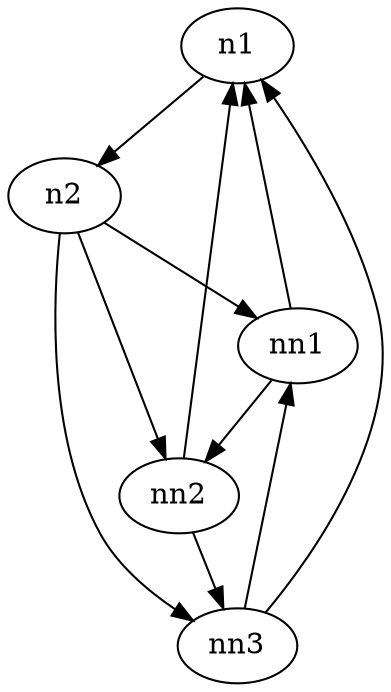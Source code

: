 digraph g1 {
    n1 -> n2 ->
    subgraph n3 {
        nn1 -> nn2 -> nn3;
        nn3 -> nn1;
    };
    subgraph n3 {} -> n1;
}

